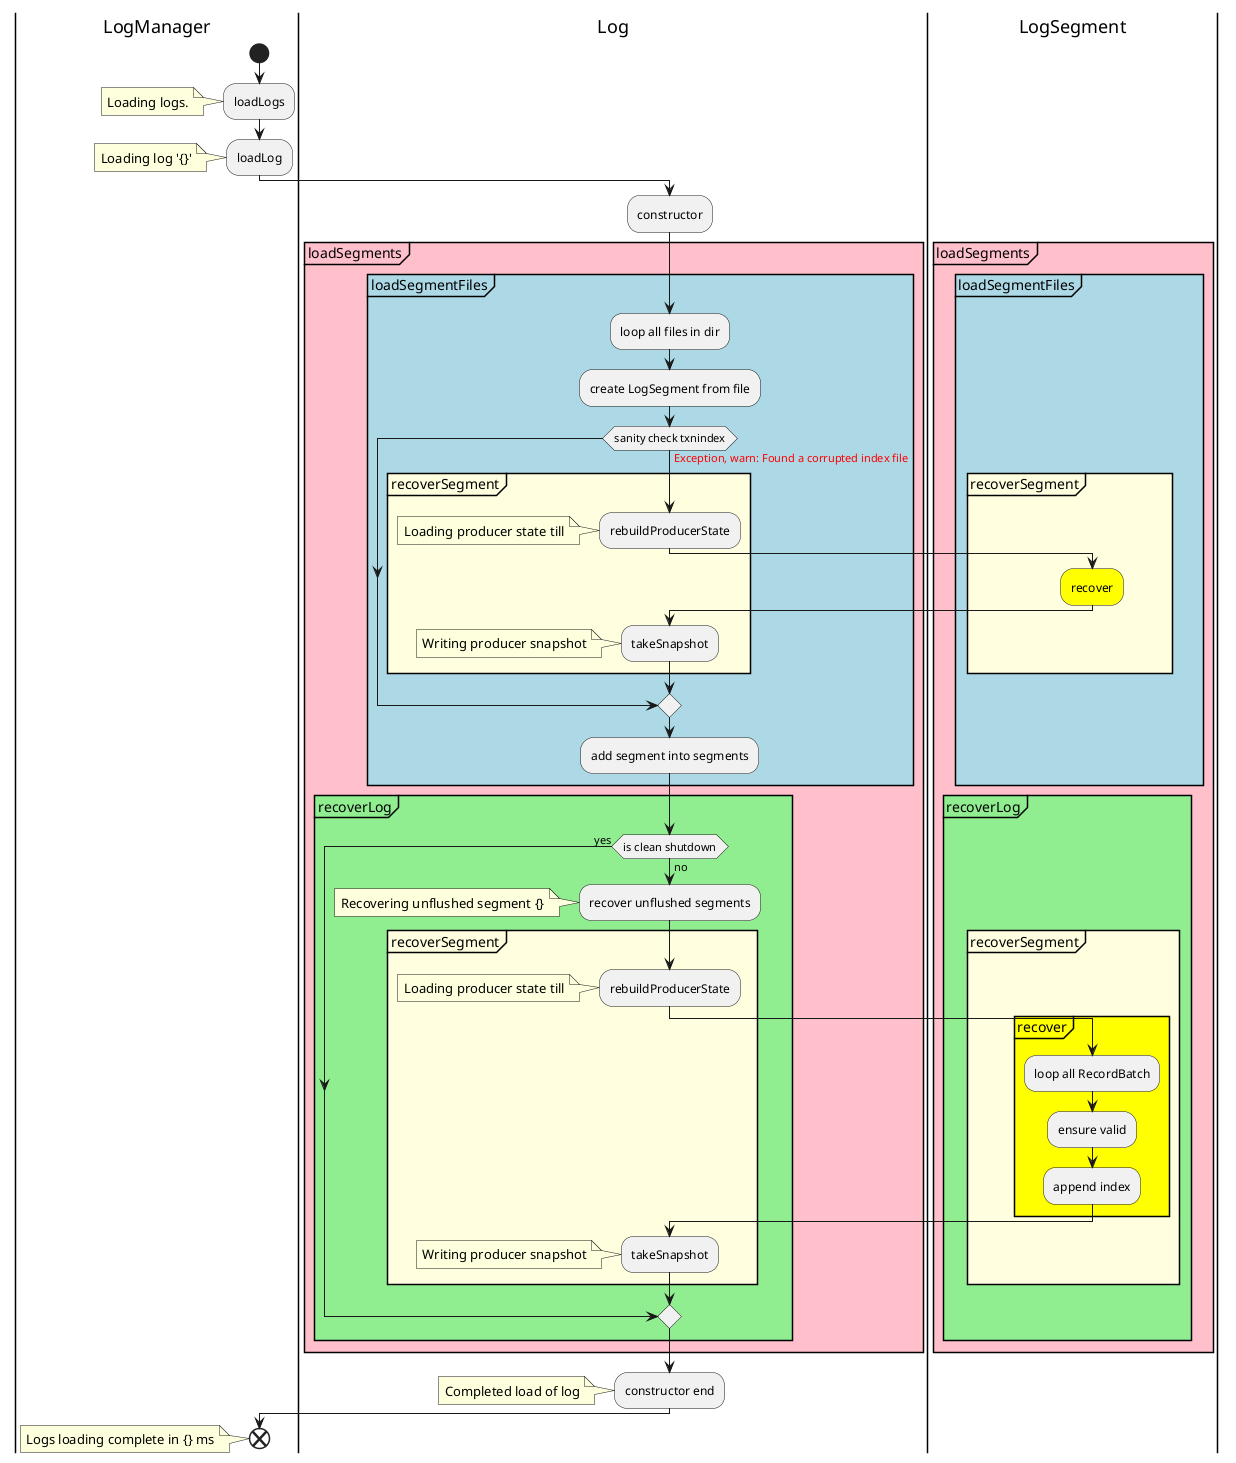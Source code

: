 @startuml
|LogManager|
start
:loadLogs;
note: Loading logs.
:loadLog;
note: Loading log '{}'
|Log|
:constructor;
partition loadSegments #pink {
    partition loadSegmentFiles #lightblue {
        :loop all files in dir;
        :create LogSegment from file;
        if (sanity check txnindex) then (<color:red>Exception, warn: Found a corrupted index file)
            partition recoverSegment #lightyellow {
                :rebuildProducerState;
                note: Loading producer state till
                |LogSegment|
                #yellow:recover;
                |Log|
                :takeSnapshot;
                note: Writing producer snapshot
            }
        endif
        :add segment into segments;
    }
    partition recoverLog #lightgreen {
        if (is clean shutdown) then (no)
            :recover unflushed segments;
            note: Recovering unflushed segment {}
            partition recoverSegment #lightyellow {
                :rebuildProducerState;
                note: Loading producer state till
                |LogSegment|
                partition recover #yellow {
                    :loop all RecordBatch;
                    :ensure valid;
                    :append index;
                }
                |Log|
                :takeSnapshot;
                note: Writing producer snapshot
            }
        else (yes)
        endif
    }
}
:constructor end;
note: Completed load of log
|LogManager|
end
note: Logs loading complete in {} ms
@enduml